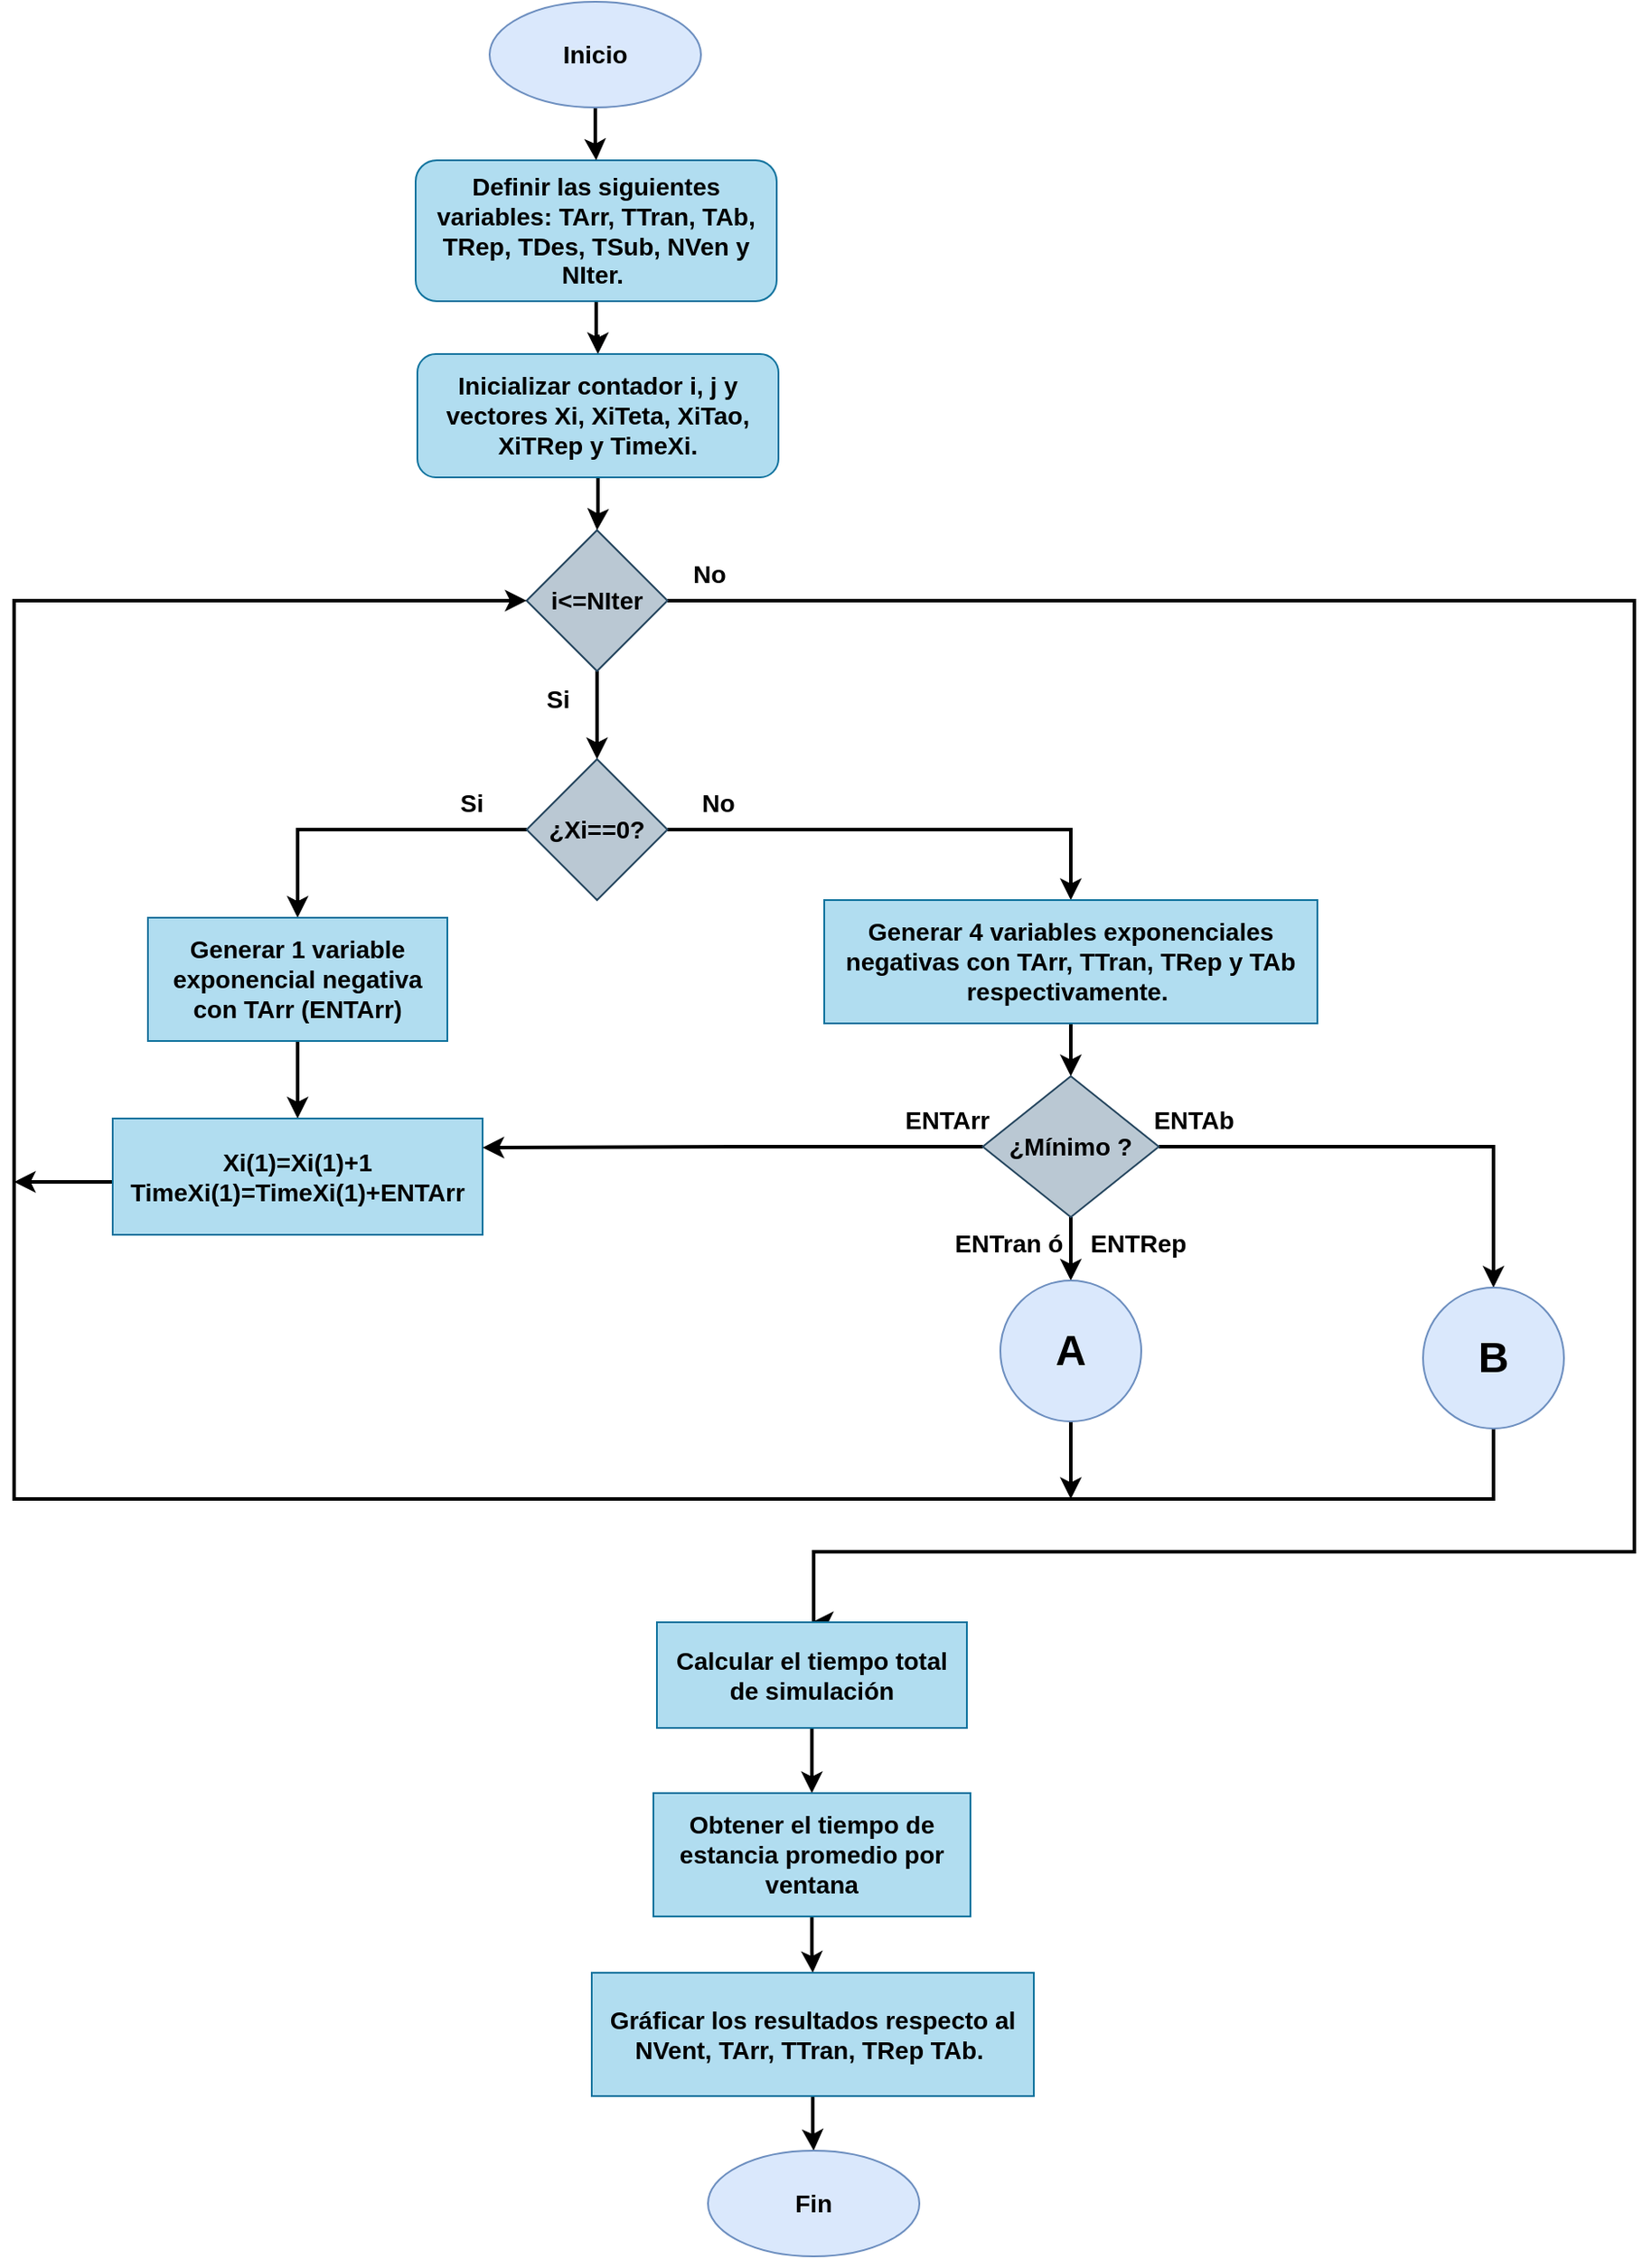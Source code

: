 <mxfile version="20.0.4" type="google"><diagram id="68za20mmAFB7Lu4O_P72" name="Page-1"><mxGraphModel grid="1" page="1" gridSize="10" guides="1" tooltips="1" connect="1" arrows="1" fold="1" pageScale="1" pageWidth="827" pageHeight="1169" math="0" shadow="0"><root><mxCell id="0"/><mxCell id="1" parent="0"/><mxCell id="mJEYayVJFKEv9XmZbdrC-1" value="" style="edgeStyle=orthogonalEdgeStyle;rounded=0;orthogonalLoop=1;jettySize=auto;html=1;strokeWidth=2;" edge="1" parent="1" source="mJEYayVJFKEv9XmZbdrC-2" target="mJEYayVJFKEv9XmZbdrC-4"><mxGeometry relative="1" as="geometry"/></mxCell><mxCell id="mJEYayVJFKEv9XmZbdrC-2" value="&lt;font style=&quot;font-size: 14px;&quot;&gt;&lt;b&gt;Definir las siguientes variables: TArr, TTran, TAb, TRep, TDes, TSub, NVen y NIter.&amp;nbsp;&lt;/b&gt;&lt;/font&gt;" style="rounded=1;whiteSpace=wrap;html=1;fillColor=#b1ddf0;strokeColor=#10739e;" vertex="1" parent="1"><mxGeometry x="188" y="140" width="205" height="80" as="geometry"/></mxCell><mxCell id="mJEYayVJFKEv9XmZbdrC-3" value="" style="edgeStyle=orthogonalEdgeStyle;rounded=0;orthogonalLoop=1;jettySize=auto;html=1;strokeWidth=2;" edge="1" parent="1" source="mJEYayVJFKEv9XmZbdrC-4" target="mJEYayVJFKEv9XmZbdrC-7"><mxGeometry relative="1" as="geometry"/></mxCell><mxCell id="mJEYayVJFKEv9XmZbdrC-4" value="&lt;font style=&quot;font-size: 14px;&quot;&gt;&lt;b&gt;Inicializar contador i, j y vectores Xi, XiTeta, XiTao, XiTRep y TimeXi.&lt;/b&gt;&lt;/font&gt;" style="rounded=1;whiteSpace=wrap;html=1;fillColor=#b1ddf0;strokeColor=#10739e;" vertex="1" parent="1"><mxGeometry x="189" y="250" width="205" height="70" as="geometry"/></mxCell><mxCell id="mJEYayVJFKEv9XmZbdrC-5" value="" style="edgeStyle=orthogonalEdgeStyle;rounded=0;orthogonalLoop=1;jettySize=auto;html=1;strokeWidth=2;" edge="1" parent="1" source="mJEYayVJFKEv9XmZbdrC-7" target="mJEYayVJFKEv9XmZbdrC-10"><mxGeometry relative="1" as="geometry"/></mxCell><mxCell id="mJEYayVJFKEv9XmZbdrC-6" style="edgeStyle=orthogonalEdgeStyle;rounded=0;orthogonalLoop=1;jettySize=auto;html=1;entryX=0.5;entryY=0;entryDx=0;entryDy=0;fontSize=24;strokeWidth=2;" edge="1" parent="1" source="mJEYayVJFKEv9XmZbdrC-7" target="mJEYayVJFKEv9XmZbdrC-29"><mxGeometry relative="1" as="geometry"><Array as="points"><mxPoint x="880" y="390"/><mxPoint x="880" y="930"/><mxPoint x="414" y="930"/></Array></mxGeometry></mxCell><mxCell id="mJEYayVJFKEv9XmZbdrC-7" value="&lt;font style=&quot;font-size: 14px;&quot;&gt;&lt;b&gt;i&amp;lt;=NIter&lt;/b&gt;&lt;/font&gt;" style="rhombus;whiteSpace=wrap;html=1;fillColor=#bac8d3;strokeColor=#23445d;" vertex="1" parent="1"><mxGeometry x="251" y="350" width="80" height="80" as="geometry"/></mxCell><mxCell id="mJEYayVJFKEv9XmZbdrC-8" value="" style="edgeStyle=orthogonalEdgeStyle;rounded=0;orthogonalLoop=1;jettySize=auto;html=1;strokeWidth=2;" edge="1" parent="1" source="mJEYayVJFKEv9XmZbdrC-10" target="mJEYayVJFKEv9XmZbdrC-12"><mxGeometry relative="1" as="geometry"/></mxCell><mxCell id="mJEYayVJFKEv9XmZbdrC-9" value="" style="edgeStyle=orthogonalEdgeStyle;rounded=0;orthogonalLoop=1;jettySize=auto;html=1;entryX=0.5;entryY=0;entryDx=0;entryDy=0;strokeWidth=2;" edge="1" parent="1" source="mJEYayVJFKEv9XmZbdrC-10" target="mJEYayVJFKEv9XmZbdrC-16"><mxGeometry relative="1" as="geometry"/></mxCell><mxCell id="mJEYayVJFKEv9XmZbdrC-10" value="&lt;b&gt;&lt;font style=&quot;font-size: 14px;&quot;&gt;¿Xi==0?&lt;/font&gt;&lt;/b&gt;" style="rhombus;whiteSpace=wrap;html=1;fillColor=#bac8d3;strokeColor=#23445d;" vertex="1" parent="1"><mxGeometry x="251" y="480" width="80" height="80" as="geometry"/></mxCell><mxCell id="mJEYayVJFKEv9XmZbdrC-11" value="" style="edgeStyle=orthogonalEdgeStyle;rounded=0;orthogonalLoop=1;jettySize=auto;html=1;strokeWidth=2;" edge="1" parent="1" source="mJEYayVJFKEv9XmZbdrC-12" target="mJEYayVJFKEv9XmZbdrC-14"><mxGeometry relative="1" as="geometry"/></mxCell><mxCell id="mJEYayVJFKEv9XmZbdrC-12" value="&lt;b&gt;&lt;font style=&quot;font-size: 14px;&quot;&gt;Generar 1 variable exponencial negativa con TArr (ENTArr)&lt;/font&gt;&lt;/b&gt;" style="rounded=0;whiteSpace=wrap;html=1;fillColor=#b1ddf0;strokeColor=#10739e;" vertex="1" parent="1"><mxGeometry x="36" y="570" width="170" height="70" as="geometry"/></mxCell><mxCell id="mJEYayVJFKEv9XmZbdrC-13" style="edgeStyle=orthogonalEdgeStyle;rounded=0;orthogonalLoop=1;jettySize=auto;html=1;strokeWidth=2;" edge="1" parent="1" source="mJEYayVJFKEv9XmZbdrC-14"><mxGeometry relative="1" as="geometry"><mxPoint x="-40" y="720" as="targetPoint"/><Array as="points"><mxPoint x="20" y="720"/><mxPoint x="20" y="720"/></Array></mxGeometry></mxCell><mxCell id="mJEYayVJFKEv9XmZbdrC-14" value="&lt;font style=&quot;font-size: 14px;&quot;&gt;&lt;b&gt;Xi(1)=Xi(1)+1&lt;br&gt;TimeXi(1)=TimeXi(1)+ENTArr&lt;/b&gt;&lt;/font&gt;" style="rounded=0;whiteSpace=wrap;html=1;fillColor=#b1ddf0;strokeColor=#10739e;" vertex="1" parent="1"><mxGeometry x="16" y="684" width="210" height="66" as="geometry"/></mxCell><mxCell id="mJEYayVJFKEv9XmZbdrC-15" value="" style="edgeStyle=orthogonalEdgeStyle;rounded=0;orthogonalLoop=1;jettySize=auto;html=1;strokeWidth=2;" edge="1" parent="1" source="mJEYayVJFKEv9XmZbdrC-16" target="mJEYayVJFKEv9XmZbdrC-20"><mxGeometry relative="1" as="geometry"/></mxCell><mxCell id="mJEYayVJFKEv9XmZbdrC-16" value="&lt;font style=&quot;font-size: 14px;&quot;&gt;&lt;b&gt;Generar 4 variables exponenciales negativas con TArr, TTran, TRep y TAb respectivamente.&amp;nbsp;&lt;/b&gt;&lt;/font&gt;" style="rounded=0;whiteSpace=wrap;html=1;fillColor=#b1ddf0;strokeColor=#10739e;" vertex="1" parent="1"><mxGeometry x="420" y="560" width="280" height="70" as="geometry"/></mxCell><mxCell id="mJEYayVJFKEv9XmZbdrC-17" style="edgeStyle=orthogonalEdgeStyle;rounded=0;orthogonalLoop=1;jettySize=auto;html=1;strokeWidth=2;entryX=1;entryY=0.25;entryDx=0;entryDy=0;" edge="1" parent="1" source="mJEYayVJFKEv9XmZbdrC-20" target="mJEYayVJFKEv9XmZbdrC-14"><mxGeometry relative="1" as="geometry"><mxPoint x="220" y="700" as="targetPoint"/></mxGeometry></mxCell><mxCell id="mJEYayVJFKEv9XmZbdrC-18" style="edgeStyle=orthogonalEdgeStyle;rounded=0;orthogonalLoop=1;jettySize=auto;html=1;entryX=0.5;entryY=0;entryDx=0;entryDy=0;strokeWidth=2;" edge="1" parent="1" source="mJEYayVJFKEv9XmZbdrC-20" target="mJEYayVJFKEv9XmZbdrC-40"><mxGeometry relative="1" as="geometry"><mxPoint x="820" y="780" as="targetPoint"/></mxGeometry></mxCell><mxCell id="mJEYayVJFKEv9XmZbdrC-19" value="" style="edgeStyle=orthogonalEdgeStyle;rounded=0;orthogonalLoop=1;jettySize=auto;html=1;fontSize=24;strokeWidth=2;" edge="1" parent="1" source="mJEYayVJFKEv9XmZbdrC-20" target="mJEYayVJFKEv9XmZbdrC-39"><mxGeometry relative="1" as="geometry"/></mxCell><mxCell id="mJEYayVJFKEv9XmZbdrC-20" value="&lt;font style=&quot;font-size: 14px;&quot;&gt;&lt;b&gt;¿Mínimo ?&lt;/b&gt;&lt;/font&gt;" style="rhombus;whiteSpace=wrap;html=1;fillColor=#bac8d3;strokeColor=#23445d;" vertex="1" parent="1"><mxGeometry x="510" y="660" width="100" height="80" as="geometry"/></mxCell><mxCell id="mJEYayVJFKEv9XmZbdrC-21" value="&lt;b&gt;&lt;font style=&quot;font-size: 14px;&quot;&gt;Si&lt;/font&gt;&lt;/b&gt;" style="text;html=1;strokeColor=none;fillColor=none;align=center;verticalAlign=middle;whiteSpace=wrap;rounded=0;" vertex="1" parent="1"><mxGeometry x="190" y="490" width="60" height="30" as="geometry"/></mxCell><mxCell id="mJEYayVJFKEv9XmZbdrC-22" value="&lt;font style=&quot;font-size: 14px;&quot;&gt;&lt;b&gt;No&lt;/b&gt;&lt;/font&gt;" style="text;html=1;strokeColor=none;fillColor=none;align=center;verticalAlign=middle;whiteSpace=wrap;rounded=0;" vertex="1" parent="1"><mxGeometry x="330" y="490" width="60" height="30" as="geometry"/></mxCell><mxCell id="mJEYayVJFKEv9XmZbdrC-23" value="&lt;font style=&quot;font-size: 14px;&quot;&gt;&lt;b&gt;ENTArr&lt;/b&gt;&lt;/font&gt;" style="text;html=1;strokeColor=none;fillColor=none;align=center;verticalAlign=middle;whiteSpace=wrap;rounded=0;" vertex="1" parent="1"><mxGeometry x="460" y="670" width="60" height="30" as="geometry"/></mxCell><mxCell id="mJEYayVJFKEv9XmZbdrC-24" value="&lt;font style=&quot;font-size: 14px;&quot;&gt;&lt;b&gt;ENTran ó&amp;nbsp; &amp;nbsp; ENTRep&lt;/b&gt;&lt;/font&gt;" style="text;html=1;strokeColor=none;fillColor=none;align=center;verticalAlign=middle;whiteSpace=wrap;rounded=0;" vertex="1" parent="1"><mxGeometry x="485" y="740" width="150" height="30" as="geometry"/></mxCell><mxCell id="mJEYayVJFKEv9XmZbdrC-25" value="&lt;b&gt;&lt;font style=&quot;font-size: 14px;&quot;&gt;ENTAb&lt;/font&gt;&lt;/b&gt;" style="text;html=1;strokeColor=none;fillColor=none;align=center;verticalAlign=middle;whiteSpace=wrap;rounded=0;" vertex="1" parent="1"><mxGeometry x="600" y="670" width="60" height="30" as="geometry"/></mxCell><mxCell id="mJEYayVJFKEv9XmZbdrC-26" value="" style="endArrow=classic;html=1;rounded=0;exitX=0.5;exitY=1;exitDx=0;exitDy=0;entryX=0;entryY=0.5;entryDx=0;entryDy=0;strokeWidth=2;" edge="1" parent="1" source="mJEYayVJFKEv9XmZbdrC-40" target="mJEYayVJFKEv9XmZbdrC-7"><mxGeometry width="50" height="50" relative="1" as="geometry"><mxPoint x="827.98" y="1112.03" as="sourcePoint"/><mxPoint x="-40" y="380" as="targetPoint"/><Array as="points"><mxPoint x="800" y="900"/><mxPoint x="400" y="900"/><mxPoint x="-40" y="900"/><mxPoint x="-40" y="390"/></Array></mxGeometry></mxCell><mxCell id="mJEYayVJFKEv9XmZbdrC-27" value="&lt;font style=&quot;font-size: 14px;&quot;&gt;&lt;b style=&quot;&quot;&gt;Si&lt;/b&gt;&lt;/font&gt;" style="text;html=1;strokeColor=none;fillColor=none;align=center;verticalAlign=middle;whiteSpace=wrap;rounded=0;" vertex="1" parent="1"><mxGeometry x="239" y="431" width="60" height="30" as="geometry"/></mxCell><mxCell id="mJEYayVJFKEv9XmZbdrC-28" value="" style="edgeStyle=orthogonalEdgeStyle;rounded=0;orthogonalLoop=1;jettySize=auto;html=1;strokeWidth=2;" edge="1" parent="1" source="mJEYayVJFKEv9XmZbdrC-29" target="mJEYayVJFKEv9XmZbdrC-32"><mxGeometry relative="1" as="geometry"/></mxCell><mxCell id="mJEYayVJFKEv9XmZbdrC-29" value="&lt;font style=&quot;font-size: 14px;&quot;&gt;&lt;b&gt;Calcular el tiempo total de simulación&lt;/b&gt;&lt;/font&gt;" style="rounded=0;whiteSpace=wrap;html=1;fillColor=#b1ddf0;strokeColor=#10739e;" vertex="1" parent="1"><mxGeometry x="325" y="970" width="176" height="60" as="geometry"/></mxCell><mxCell id="mJEYayVJFKEv9XmZbdrC-30" value="&lt;font style=&quot;font-size: 14px;&quot;&gt;&lt;b&gt;No&lt;/b&gt;&lt;/font&gt;" style="text;html=1;strokeColor=none;fillColor=none;align=center;verticalAlign=middle;whiteSpace=wrap;rounded=0;" vertex="1" parent="1"><mxGeometry x="325" y="360" width="60" height="30" as="geometry"/></mxCell><mxCell id="mJEYayVJFKEv9XmZbdrC-31" value="" style="edgeStyle=orthogonalEdgeStyle;rounded=0;orthogonalLoop=1;jettySize=auto;html=1;strokeWidth=2;" edge="1" parent="1" source="mJEYayVJFKEv9XmZbdrC-32" target="mJEYayVJFKEv9XmZbdrC-34"><mxGeometry relative="1" as="geometry"/></mxCell><mxCell id="mJEYayVJFKEv9XmZbdrC-32" value="&lt;font style=&quot;font-size: 14px;&quot;&gt;&lt;b&gt;Obtener el tiempo de estancia promedio por ventana&lt;/b&gt;&lt;/font&gt;" style="rounded=0;whiteSpace=wrap;html=1;fillColor=#b1ddf0;strokeColor=#10739e;" vertex="1" parent="1"><mxGeometry x="323" y="1067" width="180" height="70" as="geometry"/></mxCell><mxCell id="mJEYayVJFKEv9XmZbdrC-33" value="" style="edgeStyle=orthogonalEdgeStyle;rounded=0;orthogonalLoop=1;jettySize=auto;html=1;fontSize=24;strokeWidth=2;" edge="1" parent="1" source="mJEYayVJFKEv9XmZbdrC-34" target="mJEYayVJFKEv9XmZbdrC-37"><mxGeometry relative="1" as="geometry"/></mxCell><mxCell id="mJEYayVJFKEv9XmZbdrC-34" value="&lt;font style=&quot;font-size: 14px;&quot;&gt;&lt;b&gt;Gráficar los resultados respecto al NVent, TArr, TTran, TRep TAb.&amp;nbsp;&lt;/b&gt;&lt;/font&gt;" style="rounded=0;whiteSpace=wrap;html=1;fillColor=#b1ddf0;strokeColor=#10739e;" vertex="1" parent="1"><mxGeometry x="288" y="1169" width="251" height="70" as="geometry"/></mxCell><mxCell id="mJEYayVJFKEv9XmZbdrC-35" value="" style="edgeStyle=orthogonalEdgeStyle;rounded=0;orthogonalLoop=1;jettySize=auto;html=1;fontSize=24;strokeWidth=2;" edge="1" parent="1" source="mJEYayVJFKEv9XmZbdrC-36" target="mJEYayVJFKEv9XmZbdrC-2"><mxGeometry relative="1" as="geometry"/></mxCell><mxCell id="mJEYayVJFKEv9XmZbdrC-36" value="&lt;font style=&quot;font-size: 14px;&quot;&gt;&lt;b&gt;Inicio&lt;/b&gt;&lt;/font&gt;" style="ellipse;whiteSpace=wrap;html=1;rounded=1;fillColor=#dae8fc;strokeColor=#6c8ebf;" vertex="1" parent="1"><mxGeometry x="230" y="50" width="120" height="60" as="geometry"/></mxCell><mxCell id="mJEYayVJFKEv9XmZbdrC-37" value="&lt;font style=&quot;font-size: 14px;&quot;&gt;&lt;b&gt;Fin&lt;/b&gt;&lt;/font&gt;" style="ellipse;whiteSpace=wrap;html=1;rounded=0;fillColor=#dae8fc;strokeColor=#6c8ebf;" vertex="1" parent="1"><mxGeometry x="354" y="1270" width="120" height="60" as="geometry"/></mxCell><mxCell id="EKzC7uJ0XKX-rhor_cZo-2" style="edgeStyle=orthogonalEdgeStyle;rounded=0;orthogonalLoop=1;jettySize=auto;html=1;strokeWidth=2;" edge="1" parent="1" source="mJEYayVJFKEv9XmZbdrC-39"><mxGeometry relative="1" as="geometry"><mxPoint x="560" y="900" as="targetPoint"/></mxGeometry></mxCell><mxCell id="mJEYayVJFKEv9XmZbdrC-39" value="&lt;b&gt;A&lt;/b&gt;" style="ellipse;whiteSpace=wrap;html=1;aspect=fixed;fontSize=24;fillColor=#dae8fc;strokeColor=#6c8ebf;" vertex="1" parent="1"><mxGeometry x="520" y="776" width="80" height="80" as="geometry"/></mxCell><mxCell id="mJEYayVJFKEv9XmZbdrC-40" value="&lt;b&gt;B&lt;/b&gt;" style="ellipse;whiteSpace=wrap;html=1;aspect=fixed;fontSize=24;fillColor=#dae8fc;strokeColor=#6c8ebf;" vertex="1" parent="1"><mxGeometry x="760" y="780" width="80" height="80" as="geometry"/></mxCell></root></mxGraphModel></diagram></mxfile>